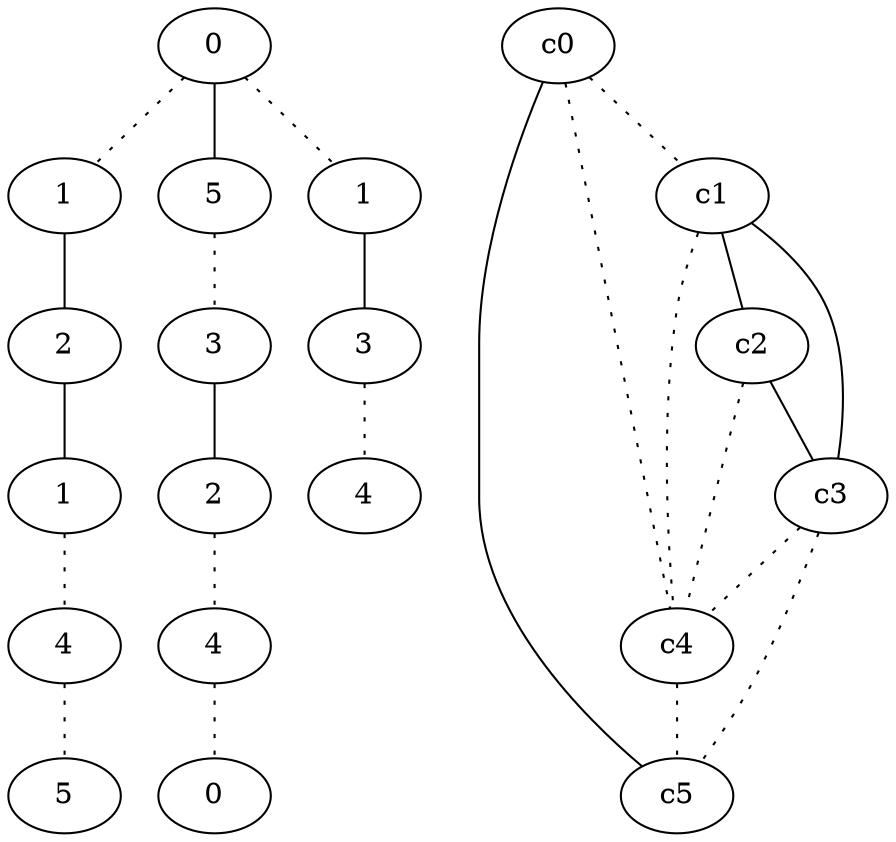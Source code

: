 graph {
a0[label=0];
a1[label=1];
a2[label=2];
a3[label=1];
a4[label=4];
a5[label=5];
a6[label=5];
a7[label=3];
a8[label=2];
a9[label=4];
a10[label=0];
a11[label=1];
a12[label=3];
a13[label=4];
a0 -- a1 [style=dotted];
a0 -- a6;
a0 -- a11 [style=dotted];
a1 -- a2;
a2 -- a3;
a3 -- a4 [style=dotted];
a4 -- a5 [style=dotted];
a6 -- a7 [style=dotted];
a7 -- a8;
a8 -- a9 [style=dotted];
a9 -- a10 [style=dotted];
a11 -- a12;
a12 -- a13 [style=dotted];
c0 -- c1 [style=dotted];
c0 -- c4 [style=dotted];
c0 -- c5;
c1 -- c2;
c1 -- c3;
c1 -- c4 [style=dotted];
c2 -- c3;
c2 -- c4 [style=dotted];
c3 -- c4 [style=dotted];
c3 -- c5 [style=dotted];
c4 -- c5 [style=dotted];
}
